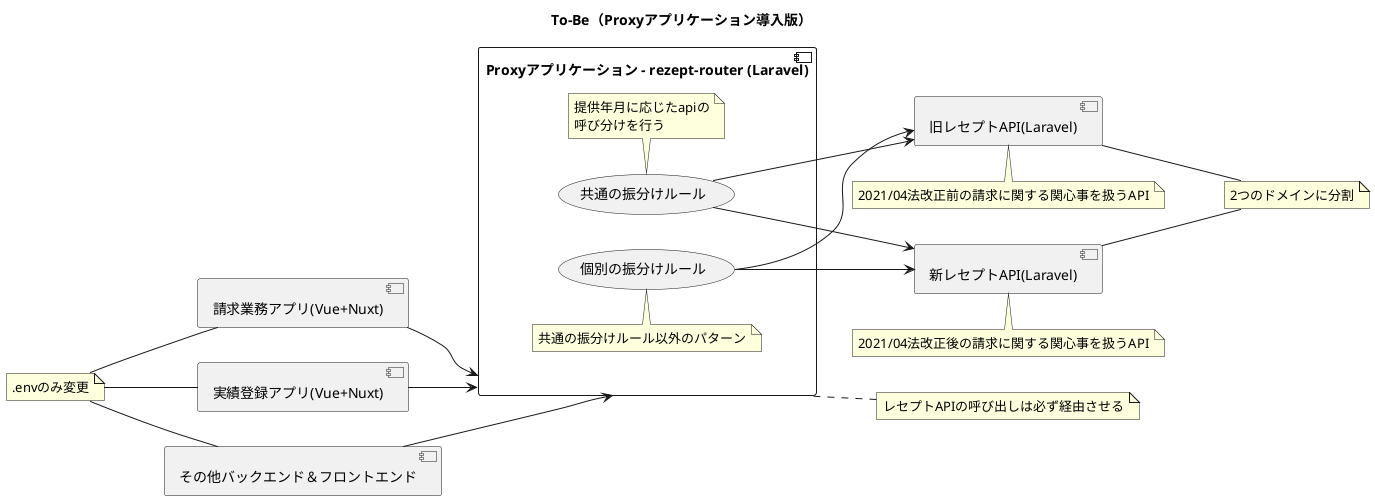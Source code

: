 @startuml to-be
title To-Be（Proxyアプリケーション導入版）

left to right direction

[請求業務アプリ(Vue+Nuxt)] as bill_ui
[実績登録アプリ(Vue+Nuxt)] as scheduler
[その他バックエンド＆フロントエンド] as other
[旧レセプトAPI(Laravel)] as rezept_master_201804
[新レセプトAPI(Laravel)] as rezept_master_202104

component "Proxyアプリケーション - rezept-router (Laravel)" as rezept_router {
    usecase "個別の振分けルール" as individual_assignment_rules
    note top of [individual_assignment_rules]
      共通の振分けルール以外のパターン
    end note

    usecase "共通の振分けルール" as common_assignment_rules
    note bottom of [common_assignment_rules]
      提供年月に応じたapiの
      呼び分けを行う
    end note
}

note right of rezept_router
    レセプトAPIの呼び出しは必ず経由させる
end note


bill_ui --> rezept_router
scheduler --> rezept_router
other --> rezept_router

note ".envのみ変更" as note_switch_direction

note_switch_direction -- bill_ui
note_switch_direction -- scheduler
note_switch_direction -- other

common_assignment_rules --> rezept_master_201804
individual_assignment_rules --> rezept_master_201804
common_assignment_rules --> rezept_master_202104
individual_assignment_rules --> rezept_master_202104

note bottom of rezept_master_201804
    2021/04法改正前の請求に関する関心事を扱うAPI
end note

note bottom of rezept_master_202104
    2021/04法改正後の請求に関する関心事を扱うAPI
end note

note "2つのドメインに分割" as note_sparate_domain

rezept_master_201804 -- note_sparate_domain
rezept_master_202104 -- note_sparate_domain

@enduml